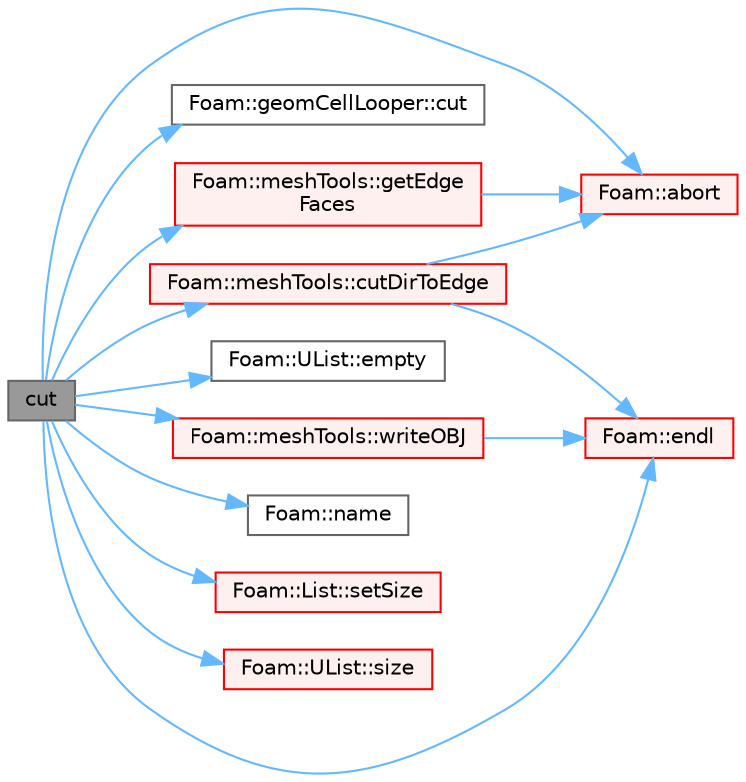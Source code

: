 digraph "cut"
{
 // LATEX_PDF_SIZE
  bgcolor="transparent";
  edge [fontname=Helvetica,fontsize=10,labelfontname=Helvetica,labelfontsize=10];
  node [fontname=Helvetica,fontsize=10,shape=box,height=0.2,width=0.4];
  rankdir="LR";
  Node1 [id="Node000001",label="cut",height=0.2,width=0.4,color="gray40", fillcolor="grey60", style="filled", fontcolor="black",tooltip=" "];
  Node1 -> Node2 [id="edge1_Node000001_Node000002",color="steelblue1",style="solid",tooltip=" "];
  Node2 [id="Node000002",label="Foam::abort",height=0.2,width=0.4,color="red", fillcolor="#FFF0F0", style="filled",URL="$namespaceFoam.html#aa346d711a4494a48e7c8aa9316f24263",tooltip=" "];
  Node1 -> Node4 [id="edge2_Node000001_Node000004",color="steelblue1",style="solid",tooltip=" "];
  Node4 [id="Node000004",label="Foam::geomCellLooper::cut",height=0.2,width=0.4,color="grey40", fillcolor="white", style="filled",URL="$classFoam_1_1geomCellLooper.html#aa1626fec2bbc271e971cdf7baab8f534",tooltip=" "];
  Node1 -> Node5 [id="edge3_Node000001_Node000005",color="steelblue1",style="solid",tooltip=" "];
  Node5 [id="Node000005",label="Foam::meshTools::cutDirToEdge",height=0.2,width=0.4,color="red", fillcolor="#FFF0F0", style="filled",URL="$namespaceFoam_1_1meshTools.html#aef282ec3ba09fc0613c7518043a76870",tooltip=" "];
  Node5 -> Node2 [id="edge4_Node000005_Node000002",color="steelblue1",style="solid",tooltip=" "];
  Node5 -> Node9 [id="edge5_Node000005_Node000009",color="steelblue1",style="solid",tooltip=" "];
  Node9 [id="Node000009",label="Foam::endl",height=0.2,width=0.4,color="red", fillcolor="#FFF0F0", style="filled",URL="$namespaceFoam.html#a7d5eca45a323264dc5fe811500ebda47",tooltip=" "];
  Node1 -> Node16 [id="edge6_Node000001_Node000016",color="steelblue1",style="solid",tooltip=" "];
  Node16 [id="Node000016",label="Foam::UList::empty",height=0.2,width=0.4,color="grey40", fillcolor="white", style="filled",URL="$classFoam_1_1UList.html#a3f6fc5de06a318920d84f3c3742db07f",tooltip=" "];
  Node1 -> Node9 [id="edge7_Node000001_Node000009",color="steelblue1",style="solid",tooltip=" "];
  Node1 -> Node17 [id="edge8_Node000001_Node000017",color="steelblue1",style="solid",tooltip=" "];
  Node17 [id="Node000017",label="Foam::meshTools::getEdge\lFaces",height=0.2,width=0.4,color="red", fillcolor="#FFF0F0", style="filled",URL="$namespaceFoam_1_1meshTools.html#ae5b67a48a4ec494894f1d0cb879455c8",tooltip=" "];
  Node17 -> Node2 [id="edge9_Node000017_Node000002",color="steelblue1",style="solid",tooltip=" "];
  Node1 -> Node19 [id="edge10_Node000001_Node000019",color="steelblue1",style="solid",tooltip=" "];
  Node19 [id="Node000019",label="Foam::name",height=0.2,width=0.4,color="grey40", fillcolor="white", style="filled",URL="$namespaceFoam.html#accde1bf3e2a4105cca868012a680afbe",tooltip=" "];
  Node1 -> Node20 [id="edge11_Node000001_Node000020",color="steelblue1",style="solid",tooltip=" "];
  Node20 [id="Node000020",label="Foam::List::setSize",height=0.2,width=0.4,color="red", fillcolor="#FFF0F0", style="filled",URL="$classFoam_1_1List.html#a1a7984b90f8855606fc18a92a71fa99f",tooltip=" "];
  Node1 -> Node22 [id="edge12_Node000001_Node000022",color="steelblue1",style="solid",tooltip=" "];
  Node22 [id="Node000022",label="Foam::UList::size",height=0.2,width=0.4,color="red", fillcolor="#FFF0F0", style="filled",URL="$classFoam_1_1UList.html#ac1fc1d9dab324bb1b8452c7aa4813026",tooltip=" "];
  Node1 -> Node24 [id="edge13_Node000001_Node000024",color="steelblue1",style="solid",tooltip=" "];
  Node24 [id="Node000024",label="Foam::meshTools::writeOBJ",height=0.2,width=0.4,color="red", fillcolor="#FFF0F0", style="filled",URL="$namespaceFoam_1_1meshTools.html#afd76c6ccc8ee4a5957f0232218167c17",tooltip=" "];
  Node24 -> Node9 [id="edge14_Node000024_Node000009",color="steelblue1",style="solid",tooltip=" "];
}
